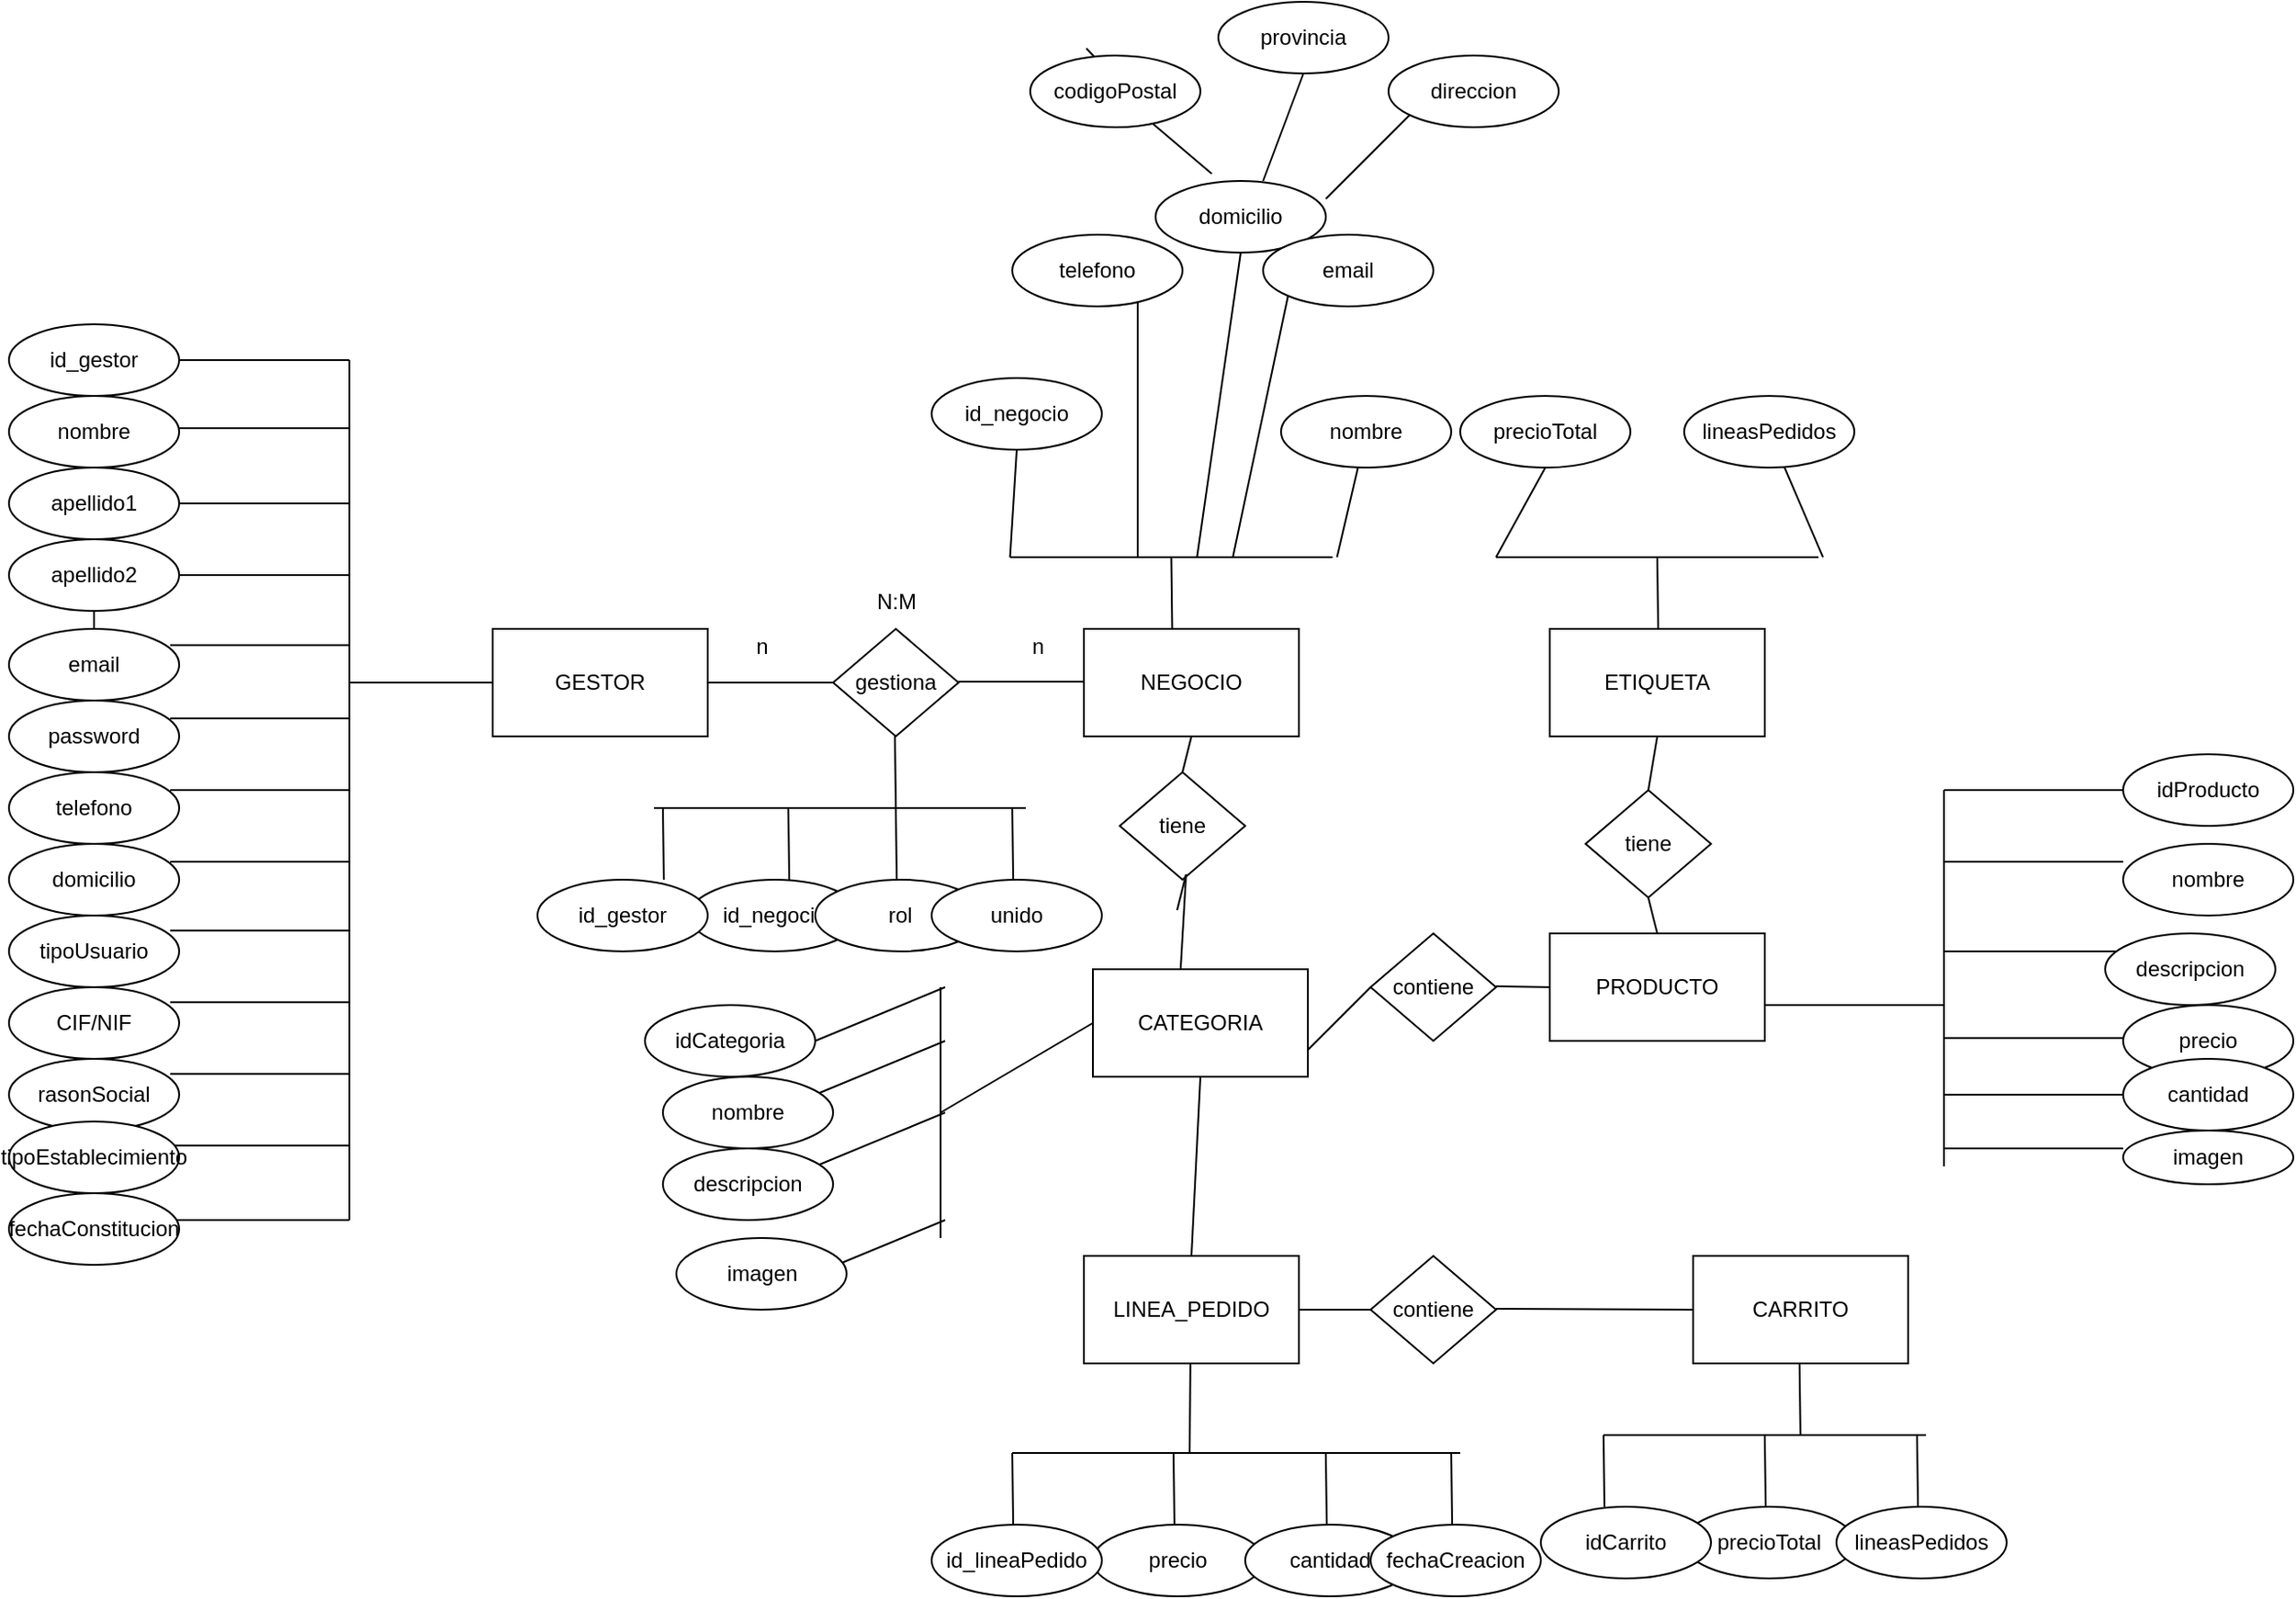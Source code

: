 <mxfile version="20.5.3" type="github">
  <diagram id="1prsifcHVefPnYjk88bt" name="Página-1">
    <mxGraphModel dx="2274" dy="1889" grid="1" gridSize="10" guides="1" tooltips="1" connect="1" arrows="1" fold="1" page="1" pageScale="1" pageWidth="827" pageHeight="1169" math="0" shadow="0">
      <root>
        <mxCell id="0" />
        <mxCell id="1" parent="0" />
        <mxCell id="F9in04evqtmdsmJfP44s-1" value="GESTOR" style="rounded=0;whiteSpace=wrap;html=1;" parent="1" vertex="1">
          <mxGeometry x="110" y="110" width="120" height="60" as="geometry" />
        </mxCell>
        <mxCell id="F9in04evqtmdsmJfP44s-2" value="NEGOCIO" style="rounded=0;whiteSpace=wrap;html=1;" parent="1" vertex="1">
          <mxGeometry x="440" y="110" width="120" height="60" as="geometry" />
        </mxCell>
        <mxCell id="F9in04evqtmdsmJfP44s-3" value="CATEGORIA" style="rounded=0;whiteSpace=wrap;html=1;" parent="1" vertex="1">
          <mxGeometry x="445" y="300" width="120" height="60" as="geometry" />
        </mxCell>
        <mxCell id="F9in04evqtmdsmJfP44s-4" value="tiene" style="rhombus;whiteSpace=wrap;html=1;" parent="1" vertex="1">
          <mxGeometry x="460" y="190" width="70" height="60" as="geometry" />
        </mxCell>
        <mxCell id="F9in04evqtmdsmJfP44s-5" value="gestiona" style="rhombus;whiteSpace=wrap;html=1;" parent="1" vertex="1">
          <mxGeometry x="300" y="110" width="70" height="60" as="geometry" />
        </mxCell>
        <mxCell id="F9in04evqtmdsmJfP44s-8" value="" style="endArrow=none;html=1;rounded=0;exitX=1;exitY=0.5;exitDx=0;exitDy=0;entryX=0;entryY=0.5;entryDx=0;entryDy=0;" parent="1" source="F9in04evqtmdsmJfP44s-1" target="F9in04evqtmdsmJfP44s-5" edge="1">
          <mxGeometry width="50" height="50" relative="1" as="geometry">
            <mxPoint x="250" y="180" as="sourcePoint" />
            <mxPoint x="300" y="130" as="targetPoint" />
          </mxGeometry>
        </mxCell>
        <mxCell id="F9in04evqtmdsmJfP44s-9" value="" style="endArrow=none;html=1;rounded=0;exitX=1;exitY=0.5;exitDx=0;exitDy=0;entryX=0;entryY=0.5;entryDx=0;entryDy=0;edgeStyle=orthogonalEdgeStyle;" parent="1" edge="1">
          <mxGeometry width="50" height="50" relative="1" as="geometry">
            <mxPoint x="370" y="139.5" as="sourcePoint" />
            <mxPoint x="440" y="139.5" as="targetPoint" />
          </mxGeometry>
        </mxCell>
        <mxCell id="F9in04evqtmdsmJfP44s-10" value="" style="endArrow=none;html=1;rounded=0;exitX=0.5;exitY=1;exitDx=0;exitDy=0;endSize=6;" parent="1" source="F9in04evqtmdsmJfP44s-2" edge="1">
          <mxGeometry width="50" height="50" relative="1" as="geometry">
            <mxPoint x="495" y="160" as="sourcePoint" />
            <mxPoint x="495" y="190" as="targetPoint" />
          </mxGeometry>
        </mxCell>
        <mxCell id="F9in04evqtmdsmJfP44s-14" value="" style="endArrow=none;html=1;rounded=0;exitX=0.5;exitY=1;exitDx=0;exitDy=0;endSize=6;" parent="1" edge="1">
          <mxGeometry width="50" height="50" relative="1" as="geometry">
            <mxPoint x="497" y="247" as="sourcePoint" />
            <mxPoint x="492" y="267" as="targetPoint" />
          </mxGeometry>
        </mxCell>
        <mxCell id="F9in04evqtmdsmJfP44s-15" value="" style="endArrow=none;html=1;rounded=0;exitX=0.5;exitY=1;exitDx=0;exitDy=0;endSize=6;entryX=0.408;entryY=0;entryDx=0;entryDy=0;entryPerimeter=0;" parent="1" target="F9in04evqtmdsmJfP44s-3" edge="1">
          <mxGeometry width="50" height="50" relative="1" as="geometry">
            <mxPoint x="497" y="247" as="sourcePoint" />
            <mxPoint x="492" y="267" as="targetPoint" />
          </mxGeometry>
        </mxCell>
        <mxCell id="F9in04evqtmdsmJfP44s-24" value="PRODUCTO" style="rounded=0;whiteSpace=wrap;html=1;" parent="1" vertex="1">
          <mxGeometry x="700" y="280" width="120" height="60" as="geometry" />
        </mxCell>
        <mxCell id="F9in04evqtmdsmJfP44s-25" value="contiene" style="rhombus;whiteSpace=wrap;html=1;" parent="1" vertex="1">
          <mxGeometry x="600" y="280" width="70" height="60" as="geometry" />
        </mxCell>
        <mxCell id="F9in04evqtmdsmJfP44s-26" value="" style="endArrow=none;html=1;rounded=0;entryX=0;entryY=0.5;entryDx=0;entryDy=0;exitX=1;exitY=0.75;exitDx=0;exitDy=0;" parent="1" target="F9in04evqtmdsmJfP44s-25" edge="1" source="F9in04evqtmdsmJfP44s-3">
          <mxGeometry width="50" height="50" relative="1" as="geometry">
            <mxPoint x="560" y="310" as="sourcePoint" />
            <mxPoint x="600" y="300" as="targetPoint" />
          </mxGeometry>
        </mxCell>
        <mxCell id="F9in04evqtmdsmJfP44s-28" value="" style="endArrow=none;html=1;rounded=0;" parent="1" edge="1">
          <mxGeometry width="50" height="50" relative="1" as="geometry">
            <mxPoint x="670" y="309.5" as="sourcePoint" />
            <mxPoint x="700" y="310" as="targetPoint" />
          </mxGeometry>
        </mxCell>
        <mxCell id="F9in04evqtmdsmJfP44s-34" value="LINEA_PEDIDO" style="rounded=0;whiteSpace=wrap;html=1;" parent="1" vertex="1">
          <mxGeometry x="440" y="460" width="120" height="60" as="geometry" />
        </mxCell>
        <mxCell id="F9in04evqtmdsmJfP44s-35" value="CARRITO" style="rounded=0;whiteSpace=wrap;html=1;" parent="1" vertex="1">
          <mxGeometry x="780" y="460" width="120" height="60" as="geometry" />
        </mxCell>
        <mxCell id="F9in04evqtmdsmJfP44s-36" value="contiene" style="rhombus;whiteSpace=wrap;html=1;" parent="1" vertex="1">
          <mxGeometry x="600" y="460" width="70" height="60" as="geometry" />
        </mxCell>
        <mxCell id="F9in04evqtmdsmJfP44s-37" value="" style="endArrow=none;html=1;rounded=0;entryX=0;entryY=0.5;entryDx=0;entryDy=0;" parent="1" target="F9in04evqtmdsmJfP44s-36" edge="1">
          <mxGeometry width="50" height="50" relative="1" as="geometry">
            <mxPoint x="560" y="490" as="sourcePoint" />
            <mxPoint x="600" y="480" as="targetPoint" />
          </mxGeometry>
        </mxCell>
        <mxCell id="F9in04evqtmdsmJfP44s-38" value="" style="endArrow=none;html=1;rounded=0;entryX=0;entryY=0.5;entryDx=0;entryDy=0;" parent="1" target="F9in04evqtmdsmJfP44s-35" edge="1">
          <mxGeometry width="50" height="50" relative="1" as="geometry">
            <mxPoint x="670" y="489.5" as="sourcePoint" />
            <mxPoint x="700" y="490" as="targetPoint" />
          </mxGeometry>
        </mxCell>
        <mxCell id="F9in04evqtmdsmJfP44s-39" value="" style="endArrow=none;html=1;rounded=0;endSize=6;entryX=0.5;entryY=1;entryDx=0;entryDy=0;exitX=0.5;exitY=0;exitDx=0;exitDy=0;" parent="1" source="F9in04evqtmdsmJfP44s-34" target="F9in04evqtmdsmJfP44s-3" edge="1">
          <mxGeometry width="50" height="50" relative="1" as="geometry">
            <mxPoint x="490" y="410" as="sourcePoint" />
            <mxPoint x="540" y="360" as="targetPoint" />
          </mxGeometry>
        </mxCell>
        <mxCell id="F9in04evqtmdsmJfP44s-40" value="ETIQUETA" style="rounded=0;whiteSpace=wrap;html=1;" parent="1" vertex="1">
          <mxGeometry x="700" y="110" width="120" height="60" as="geometry" />
        </mxCell>
        <mxCell id="F9in04evqtmdsmJfP44s-41" value="tiene" style="rhombus;whiteSpace=wrap;html=1;" parent="1" vertex="1">
          <mxGeometry x="720" y="200" width="70" height="60" as="geometry" />
        </mxCell>
        <mxCell id="F9in04evqtmdsmJfP44s-42" value="" style="endArrow=none;html=1;rounded=0;exitX=0.5;exitY=1;exitDx=0;exitDy=0;entryX=0.5;entryY=0;entryDx=0;entryDy=0;" parent="1" source="F9in04evqtmdsmJfP44s-40" target="F9in04evqtmdsmJfP44s-41" edge="1">
          <mxGeometry width="50" height="50" relative="1" as="geometry">
            <mxPoint x="840" y="180" as="sourcePoint" />
            <mxPoint x="890" y="130" as="targetPoint" />
          </mxGeometry>
        </mxCell>
        <mxCell id="F9in04evqtmdsmJfP44s-43" value="" style="endArrow=none;html=1;rounded=0;exitX=0.5;exitY=1;exitDx=0;exitDy=0;entryX=0.5;entryY=0;entryDx=0;entryDy=0;" parent="1" source="F9in04evqtmdsmJfP44s-41" target="F9in04evqtmdsmJfP44s-24" edge="1">
          <mxGeometry width="50" height="50" relative="1" as="geometry">
            <mxPoint x="700" y="260" as="sourcePoint" />
            <mxPoint x="770" y="260" as="targetPoint" />
          </mxGeometry>
        </mxCell>
        <mxCell id="F9in04evqtmdsmJfP44s-44" value="n" style="text;html=1;align=center;verticalAlign=middle;resizable=0;points=[];autosize=1;strokeColor=none;fillColor=none;" parent="1" vertex="1">
          <mxGeometry x="245" y="105" width="30" height="30" as="geometry" />
        </mxCell>
        <mxCell id="F9in04evqtmdsmJfP44s-45" value="n" style="text;html=1;align=center;verticalAlign=middle;resizable=0;points=[];autosize=1;strokeColor=none;fillColor=none;" parent="1" vertex="1">
          <mxGeometry x="399" y="105" width="30" height="30" as="geometry" />
        </mxCell>
        <mxCell id="F9in04evqtmdsmJfP44s-46" value="N:M" style="text;html=1;align=center;verticalAlign=middle;resizable=0;points=[];autosize=1;strokeColor=none;fillColor=none;" parent="1" vertex="1">
          <mxGeometry x="315" y="80" width="40" height="30" as="geometry" />
        </mxCell>
        <mxCell id="F9in04evqtmdsmJfP44s-47" value="id_negocio" style="ellipse;whiteSpace=wrap;html=1;" parent="1" vertex="1">
          <mxGeometry x="220" y="250" width="95" height="40" as="geometry" />
        </mxCell>
        <mxCell id="F9in04evqtmdsmJfP44s-48" value="" style="endArrow=none;html=1;rounded=0;endSize=6;" parent="1" edge="1">
          <mxGeometry width="50" height="50" relative="1" as="geometry">
            <mxPoint x="335" y="210" as="sourcePoint" />
            <mxPoint x="334.5" y="170" as="targetPoint" />
          </mxGeometry>
        </mxCell>
        <mxCell id="F9in04evqtmdsmJfP44s-50" value="" style="endArrow=none;html=1;rounded=0;endSize=6;" parent="1" edge="1">
          <mxGeometry width="50" height="50" relative="1" as="geometry">
            <mxPoint x="200" y="210" as="sourcePoint" />
            <mxPoint x="407.5" y="210" as="targetPoint" />
          </mxGeometry>
        </mxCell>
        <mxCell id="F9in04evqtmdsmJfP44s-51" value="" style="endArrow=none;html=1;rounded=0;endSize=6;" parent="1" edge="1">
          <mxGeometry width="50" height="50" relative="1" as="geometry">
            <mxPoint x="275.5" y="250" as="sourcePoint" />
            <mxPoint x="275" y="210" as="targetPoint" />
          </mxGeometry>
        </mxCell>
        <mxCell id="F9in04evqtmdsmJfP44s-54" value="rol" style="ellipse;whiteSpace=wrap;html=1;" parent="1" vertex="1">
          <mxGeometry x="290" y="250" width="95" height="40" as="geometry" />
        </mxCell>
        <mxCell id="F9in04evqtmdsmJfP44s-55" value="" style="endArrow=none;html=1;rounded=0;endSize=6;" parent="1" edge="1">
          <mxGeometry width="50" height="50" relative="1" as="geometry">
            <mxPoint x="335.5" y="250" as="sourcePoint" />
            <mxPoint x="335" y="210" as="targetPoint" />
          </mxGeometry>
        </mxCell>
        <mxCell id="F9in04evqtmdsmJfP44s-56" value="unido" style="ellipse;whiteSpace=wrap;html=1;" parent="1" vertex="1">
          <mxGeometry x="355" y="250" width="95" height="40" as="geometry" />
        </mxCell>
        <mxCell id="F9in04evqtmdsmJfP44s-57" value="" style="endArrow=none;html=1;rounded=0;endSize=6;" parent="1" edge="1">
          <mxGeometry width="50" height="50" relative="1" as="geometry">
            <mxPoint x="400.5" y="250" as="sourcePoint" />
            <mxPoint x="400" y="210" as="targetPoint" />
          </mxGeometry>
        </mxCell>
        <mxCell id="F9in04evqtmdsmJfP44s-58" value="id_gestor" style="ellipse;whiteSpace=wrap;html=1;" parent="1" vertex="1">
          <mxGeometry x="135" y="250" width="95" height="40" as="geometry" />
        </mxCell>
        <mxCell id="F9in04evqtmdsmJfP44s-59" value="" style="endArrow=none;html=1;rounded=0;endSize=6;" parent="1" edge="1">
          <mxGeometry width="50" height="50" relative="1" as="geometry">
            <mxPoint x="205.5" y="250" as="sourcePoint" />
            <mxPoint x="205" y="210" as="targetPoint" />
          </mxGeometry>
        </mxCell>
        <mxCell id="F9in04evqtmdsmJfP44s-60" value="" style="endArrow=none;html=1;rounded=0;endSize=6;" parent="1" edge="1">
          <mxGeometry width="50" height="50" relative="1" as="geometry">
            <mxPoint x="400" y="570" as="sourcePoint" />
            <mxPoint x="650" y="570" as="targetPoint" />
          </mxGeometry>
        </mxCell>
        <mxCell id="F9in04evqtmdsmJfP44s-61" value="precio" style="ellipse;whiteSpace=wrap;html=1;" parent="1" vertex="1">
          <mxGeometry x="445" y="610" width="95" height="40" as="geometry" />
        </mxCell>
        <mxCell id="F9in04evqtmdsmJfP44s-62" value="" style="endArrow=none;html=1;rounded=0;endSize=6;" parent="1" edge="1">
          <mxGeometry width="50" height="50" relative="1" as="geometry">
            <mxPoint x="490.5" y="610" as="sourcePoint" />
            <mxPoint x="490" y="570" as="targetPoint" />
          </mxGeometry>
        </mxCell>
        <mxCell id="F9in04evqtmdsmJfP44s-63" value="cantidad" style="ellipse;whiteSpace=wrap;html=1;" parent="1" vertex="1">
          <mxGeometry x="530" y="610" width="95" height="40" as="geometry" />
        </mxCell>
        <mxCell id="F9in04evqtmdsmJfP44s-64" value="" style="endArrow=none;html=1;rounded=0;endSize=6;" parent="1" edge="1">
          <mxGeometry width="50" height="50" relative="1" as="geometry">
            <mxPoint x="575.5" y="610" as="sourcePoint" />
            <mxPoint x="575" y="570" as="targetPoint" />
          </mxGeometry>
        </mxCell>
        <mxCell id="F9in04evqtmdsmJfP44s-65" value="" style="endArrow=none;html=1;rounded=0;endSize=6;" parent="1" edge="1">
          <mxGeometry width="50" height="50" relative="1" as="geometry">
            <mxPoint x="499" y="570" as="sourcePoint" />
            <mxPoint x="499.41" y="520" as="targetPoint" />
          </mxGeometry>
        </mxCell>
        <mxCell id="F9in04evqtmdsmJfP44s-66" value="id_lineaPedido" style="ellipse;whiteSpace=wrap;html=1;" parent="1" vertex="1">
          <mxGeometry x="355" y="610" width="95" height="40" as="geometry" />
        </mxCell>
        <mxCell id="F9in04evqtmdsmJfP44s-67" value="" style="endArrow=none;html=1;rounded=0;endSize=6;" parent="1" edge="1">
          <mxGeometry width="50" height="50" relative="1" as="geometry">
            <mxPoint x="400.5" y="610" as="sourcePoint" />
            <mxPoint x="400" y="570" as="targetPoint" />
          </mxGeometry>
        </mxCell>
        <mxCell id="F9in04evqtmdsmJfP44s-71" value="fechaCreacion" style="ellipse;whiteSpace=wrap;html=1;" parent="1" vertex="1">
          <mxGeometry x="600" y="610" width="95" height="40" as="geometry" />
        </mxCell>
        <mxCell id="F9in04evqtmdsmJfP44s-72" value="" style="endArrow=none;html=1;rounded=0;endSize=6;" parent="1" edge="1">
          <mxGeometry width="50" height="50" relative="1" as="geometry">
            <mxPoint x="645.5" y="610" as="sourcePoint" />
            <mxPoint x="645" y="570" as="targetPoint" />
          </mxGeometry>
        </mxCell>
        <mxCell id="F9in04evqtmdsmJfP44s-74" value="" style="endArrow=none;html=1;rounded=0;endSize=6;" parent="1" edge="1">
          <mxGeometry width="50" height="50" relative="1" as="geometry">
            <mxPoint x="730" y="560" as="sourcePoint" />
            <mxPoint x="910" y="560" as="targetPoint" />
          </mxGeometry>
        </mxCell>
        <mxCell id="F9in04evqtmdsmJfP44s-75" value="precioTotal" style="ellipse;whiteSpace=wrap;html=1;" parent="1" vertex="1">
          <mxGeometry x="775" y="600" width="95" height="40" as="geometry" />
        </mxCell>
        <mxCell id="F9in04evqtmdsmJfP44s-76" value="" style="endArrow=none;html=1;rounded=0;endSize=6;" parent="1" edge="1">
          <mxGeometry width="50" height="50" relative="1" as="geometry">
            <mxPoint x="820.5" y="600" as="sourcePoint" />
            <mxPoint x="820" y="560" as="targetPoint" />
          </mxGeometry>
        </mxCell>
        <mxCell id="F9in04evqtmdsmJfP44s-77" value="lineasPedidos" style="ellipse;whiteSpace=wrap;html=1;" parent="1" vertex="1">
          <mxGeometry x="860" y="600" width="95" height="40" as="geometry" />
        </mxCell>
        <mxCell id="F9in04evqtmdsmJfP44s-78" value="" style="endArrow=none;html=1;rounded=0;endSize=6;" parent="1" edge="1">
          <mxGeometry width="50" height="50" relative="1" as="geometry">
            <mxPoint x="905.5" y="600" as="sourcePoint" />
            <mxPoint x="905" y="560" as="targetPoint" />
          </mxGeometry>
        </mxCell>
        <mxCell id="F9in04evqtmdsmJfP44s-79" value="" style="endArrow=none;html=1;rounded=0;endSize=6;" parent="1" edge="1">
          <mxGeometry width="50" height="50" relative="1" as="geometry">
            <mxPoint x="730.5" y="600" as="sourcePoint" />
            <mxPoint x="730" y="560" as="targetPoint" />
          </mxGeometry>
        </mxCell>
        <mxCell id="F9in04evqtmdsmJfP44s-81" value="idCarrito" style="ellipse;whiteSpace=wrap;html=1;" parent="1" vertex="1">
          <mxGeometry x="695" y="600" width="95" height="40" as="geometry" />
        </mxCell>
        <mxCell id="F9in04evqtmdsmJfP44s-82" value="" style="endArrow=none;html=1;rounded=0;endSize=6;" parent="1" edge="1">
          <mxGeometry width="50" height="50" relative="1" as="geometry">
            <mxPoint x="839.91" y="560" as="sourcePoint" />
            <mxPoint x="839.41" y="520" as="targetPoint" />
          </mxGeometry>
        </mxCell>
        <mxCell id="F9in04evqtmdsmJfP44s-83" value="" style="endArrow=none;html=1;rounded=0;endSize=6;" parent="1" edge="1">
          <mxGeometry width="50" height="50" relative="1" as="geometry">
            <mxPoint x="670" y="70" as="sourcePoint" />
            <mxPoint x="850" y="70" as="targetPoint" />
          </mxGeometry>
        </mxCell>
        <mxCell id="F9in04evqtmdsmJfP44s-84" value="precioTotal" style="ellipse;whiteSpace=wrap;html=1;" parent="1" vertex="1">
          <mxGeometry x="650" y="-20" width="95" height="40" as="geometry" />
        </mxCell>
        <mxCell id="F9in04evqtmdsmJfP44s-85" value="" style="endArrow=none;html=1;rounded=0;endSize=6;" parent="1" edge="1">
          <mxGeometry width="50" height="50" relative="1" as="geometry">
            <mxPoint x="760.5" y="110" as="sourcePoint" />
            <mxPoint x="760" y="70" as="targetPoint" />
          </mxGeometry>
        </mxCell>
        <mxCell id="F9in04evqtmdsmJfP44s-86" value="lineasPedidos" style="ellipse;whiteSpace=wrap;html=1;" parent="1" vertex="1">
          <mxGeometry x="775" y="-20" width="95" height="40" as="geometry" />
        </mxCell>
        <mxCell id="F9in04evqtmdsmJfP44s-89" value="" style="endArrow=none;html=1;rounded=0;endSize=6;entryX=0.5;entryY=1;entryDx=0;entryDy=0;" parent="1" target="F9in04evqtmdsmJfP44s-84" edge="1">
          <mxGeometry width="50" height="50" relative="1" as="geometry">
            <mxPoint x="670" y="70" as="sourcePoint" />
            <mxPoint x="720" y="20" as="targetPoint" />
          </mxGeometry>
        </mxCell>
        <mxCell id="F9in04evqtmdsmJfP44s-91" value="" style="endArrow=none;html=1;rounded=0;endSize=6;" parent="1" target="F9in04evqtmdsmJfP44s-86" edge="1">
          <mxGeometry width="50" height="50" relative="1" as="geometry">
            <mxPoint x="852.5" y="70" as="sourcePoint" />
            <mxPoint x="870" y="20" as="targetPoint" />
          </mxGeometry>
        </mxCell>
        <mxCell id="Bv2EEvw_s4JJtscVsMDb-62" value="" style="endArrow=none;html=1;rounded=0;endSize=6;" edge="1" parent="1">
          <mxGeometry width="50" height="50" relative="1" as="geometry">
            <mxPoint x="360" y="380" as="sourcePoint" />
            <mxPoint x="445" y="330" as="targetPoint" />
          </mxGeometry>
        </mxCell>
        <mxCell id="Bv2EEvw_s4JJtscVsMDb-63" value="" style="endArrow=none;html=1;rounded=0;endSize=6;" edge="1" parent="1">
          <mxGeometry width="50" height="50" relative="1" as="geometry">
            <mxPoint x="360" y="450" as="sourcePoint" />
            <mxPoint x="360" y="310" as="targetPoint" />
          </mxGeometry>
        </mxCell>
        <mxCell id="Bv2EEvw_s4JJtscVsMDb-65" value="" style="endArrow=none;html=1;rounded=0;endSize=6;" edge="1" parent="1">
          <mxGeometry width="50" height="50" relative="1" as="geometry">
            <mxPoint x="290" y="340" as="sourcePoint" />
            <mxPoint x="362.5" y="310" as="targetPoint" />
          </mxGeometry>
        </mxCell>
        <mxCell id="Bv2EEvw_s4JJtscVsMDb-66" value="" style="endArrow=none;html=1;rounded=0;endSize=6;" edge="1" parent="1">
          <mxGeometry width="50" height="50" relative="1" as="geometry">
            <mxPoint x="290.0" y="370" as="sourcePoint" />
            <mxPoint x="362.5" y="340" as="targetPoint" />
          </mxGeometry>
        </mxCell>
        <mxCell id="Bv2EEvw_s4JJtscVsMDb-67" value="" style="endArrow=none;html=1;rounded=0;endSize=6;" edge="1" parent="1">
          <mxGeometry width="50" height="50" relative="1" as="geometry">
            <mxPoint x="290.0" y="410" as="sourcePoint" />
            <mxPoint x="362.5" y="380" as="targetPoint" />
          </mxGeometry>
        </mxCell>
        <mxCell id="Bv2EEvw_s4JJtscVsMDb-68" value="" style="endArrow=none;html=1;rounded=0;endSize=6;" edge="1" parent="1">
          <mxGeometry width="50" height="50" relative="1" as="geometry">
            <mxPoint x="290.0" y="470" as="sourcePoint" />
            <mxPoint x="362.5" y="440" as="targetPoint" />
          </mxGeometry>
        </mxCell>
        <mxCell id="Bv2EEvw_s4JJtscVsMDb-70" value="idCategoria" style="ellipse;whiteSpace=wrap;html=1;" vertex="1" parent="1">
          <mxGeometry x="195" y="320" width="95" height="40" as="geometry" />
        </mxCell>
        <mxCell id="Bv2EEvw_s4JJtscVsMDb-71" value="nombre" style="ellipse;whiteSpace=wrap;html=1;" vertex="1" parent="1">
          <mxGeometry x="205" y="360" width="95" height="40" as="geometry" />
        </mxCell>
        <mxCell id="Bv2EEvw_s4JJtscVsMDb-73" value="descripcion" style="ellipse;whiteSpace=wrap;html=1;" vertex="1" parent="1">
          <mxGeometry x="205" y="400" width="95" height="40" as="geometry" />
        </mxCell>
        <mxCell id="Bv2EEvw_s4JJtscVsMDb-74" value="imagen" style="ellipse;whiteSpace=wrap;html=1;" vertex="1" parent="1">
          <mxGeometry x="212.5" y="450" width="95" height="40" as="geometry" />
        </mxCell>
        <mxCell id="Bv2EEvw_s4JJtscVsMDb-75" value="" style="endArrow=none;html=1;rounded=0;endSize=6;" edge="1" parent="1">
          <mxGeometry width="50" height="50" relative="1" as="geometry">
            <mxPoint x="820" y="320" as="sourcePoint" />
            <mxPoint x="920" y="320" as="targetPoint" />
          </mxGeometry>
        </mxCell>
        <mxCell id="Bv2EEvw_s4JJtscVsMDb-76" value="" style="endArrow=none;html=1;rounded=0;endSize=6;" edge="1" parent="1">
          <mxGeometry width="50" height="50" relative="1" as="geometry">
            <mxPoint x="920" y="410" as="sourcePoint" />
            <mxPoint x="920" y="200" as="targetPoint" />
          </mxGeometry>
        </mxCell>
        <mxCell id="Bv2EEvw_s4JJtscVsMDb-77" value="" style="endArrow=none;html=1;rounded=0;endSize=6;" edge="1" parent="1">
          <mxGeometry width="50" height="50" relative="1" as="geometry">
            <mxPoint x="920" y="200" as="sourcePoint" />
            <mxPoint x="1020" y="200" as="targetPoint" />
          </mxGeometry>
        </mxCell>
        <mxCell id="Bv2EEvw_s4JJtscVsMDb-78" value="" style="endArrow=none;html=1;rounded=0;endSize=6;" edge="1" parent="1">
          <mxGeometry width="50" height="50" relative="1" as="geometry">
            <mxPoint x="920" y="240" as="sourcePoint" />
            <mxPoint x="1020" y="240" as="targetPoint" />
          </mxGeometry>
        </mxCell>
        <mxCell id="Bv2EEvw_s4JJtscVsMDb-79" value="" style="endArrow=none;html=1;rounded=0;endSize=6;" edge="1" parent="1">
          <mxGeometry width="50" height="50" relative="1" as="geometry">
            <mxPoint x="920" y="290" as="sourcePoint" />
            <mxPoint x="1020" y="290" as="targetPoint" />
          </mxGeometry>
        </mxCell>
        <mxCell id="Bv2EEvw_s4JJtscVsMDb-80" value="" style="endArrow=none;html=1;rounded=0;endSize=6;" edge="1" parent="1">
          <mxGeometry width="50" height="50" relative="1" as="geometry">
            <mxPoint x="920" y="338.33" as="sourcePoint" />
            <mxPoint x="1020" y="338.33" as="targetPoint" />
          </mxGeometry>
        </mxCell>
        <mxCell id="Bv2EEvw_s4JJtscVsMDb-81" value="" style="endArrow=none;html=1;rounded=0;endSize=6;" edge="1" parent="1">
          <mxGeometry width="50" height="50" relative="1" as="geometry">
            <mxPoint x="920" y="400.0" as="sourcePoint" />
            <mxPoint x="1020" y="400.0" as="targetPoint" />
          </mxGeometry>
        </mxCell>
        <mxCell id="Bv2EEvw_s4JJtscVsMDb-82" value="" style="endArrow=none;html=1;rounded=0;endSize=6;" edge="1" parent="1">
          <mxGeometry width="50" height="50" relative="1" as="geometry">
            <mxPoint x="920" y="370.0" as="sourcePoint" />
            <mxPoint x="1020" y="370.0" as="targetPoint" />
          </mxGeometry>
        </mxCell>
        <mxCell id="Bv2EEvw_s4JJtscVsMDb-86" value="idProducto" style="ellipse;whiteSpace=wrap;html=1;" vertex="1" parent="1">
          <mxGeometry x="1020" y="180" width="95" height="40" as="geometry" />
        </mxCell>
        <mxCell id="Bv2EEvw_s4JJtscVsMDb-87" value="nombre" style="ellipse;whiteSpace=wrap;html=1;" vertex="1" parent="1">
          <mxGeometry x="1020" y="230" width="95" height="40" as="geometry" />
        </mxCell>
        <mxCell id="Bv2EEvw_s4JJtscVsMDb-88" value="descripcion" style="ellipse;whiteSpace=wrap;html=1;" vertex="1" parent="1">
          <mxGeometry x="1010" y="280" width="95" height="40" as="geometry" />
        </mxCell>
        <mxCell id="Bv2EEvw_s4JJtscVsMDb-89" value="precio" style="ellipse;whiteSpace=wrap;html=1;" vertex="1" parent="1">
          <mxGeometry x="1020" y="320" width="95" height="40" as="geometry" />
        </mxCell>
        <mxCell id="Bv2EEvw_s4JJtscVsMDb-90" value="cantidad" style="ellipse;whiteSpace=wrap;html=1;" vertex="1" parent="1">
          <mxGeometry x="1020" y="350" width="95" height="40" as="geometry" />
        </mxCell>
        <mxCell id="Bv2EEvw_s4JJtscVsMDb-91" value="imagen" style="ellipse;whiteSpace=wrap;html=1;" vertex="1" parent="1">
          <mxGeometry x="1020" y="390" width="95" height="30" as="geometry" />
        </mxCell>
        <mxCell id="Bv2EEvw_s4JJtscVsMDb-92" value="" style="endArrow=none;html=1;rounded=0;endSize=6;" edge="1" parent="1">
          <mxGeometry width="50" height="50" relative="1" as="geometry">
            <mxPoint x="398.75" y="70.0" as="sourcePoint" />
            <mxPoint x="578.75" y="70.0" as="targetPoint" />
          </mxGeometry>
        </mxCell>
        <mxCell id="Bv2EEvw_s4JJtscVsMDb-93" value="id_negocio" style="ellipse;whiteSpace=wrap;html=1;" vertex="1" parent="1">
          <mxGeometry x="355" y="-30" width="95" height="40" as="geometry" />
        </mxCell>
        <mxCell id="Bv2EEvw_s4JJtscVsMDb-94" value="" style="endArrow=none;html=1;rounded=0;endSize=6;" edge="1" parent="1">
          <mxGeometry width="50" height="50" relative="1" as="geometry">
            <mxPoint x="489.25" y="110.0" as="sourcePoint" />
            <mxPoint x="488.75" y="70.0" as="targetPoint" />
          </mxGeometry>
        </mxCell>
        <mxCell id="Bv2EEvw_s4JJtscVsMDb-95" value="nombre" style="ellipse;whiteSpace=wrap;html=1;" vertex="1" parent="1">
          <mxGeometry x="550" y="-20" width="95" height="40" as="geometry" />
        </mxCell>
        <mxCell id="Bv2EEvw_s4JJtscVsMDb-96" value="" style="endArrow=none;html=1;rounded=0;endSize=6;entryX=0.5;entryY=1;entryDx=0;entryDy=0;" edge="1" parent="1" target="Bv2EEvw_s4JJtscVsMDb-93">
          <mxGeometry width="50" height="50" relative="1" as="geometry">
            <mxPoint x="398.75" y="70.0" as="sourcePoint" />
            <mxPoint x="448.75" y="20" as="targetPoint" />
          </mxGeometry>
        </mxCell>
        <mxCell id="Bv2EEvw_s4JJtscVsMDb-97" value="" style="endArrow=none;html=1;rounded=0;endSize=6;" edge="1" parent="1" target="Bv2EEvw_s4JJtscVsMDb-95">
          <mxGeometry width="50" height="50" relative="1" as="geometry">
            <mxPoint x="581.25" y="70.0" as="sourcePoint" />
            <mxPoint x="598.75" y="20" as="targetPoint" />
          </mxGeometry>
        </mxCell>
        <mxCell id="Bv2EEvw_s4JJtscVsMDb-98" value="" style="endArrow=none;html=1;rounded=0;endSize=6;" edge="1" parent="1">
          <mxGeometry width="50" height="50" relative="1" as="geometry">
            <mxPoint x="470.0" y="70.0" as="sourcePoint" />
            <mxPoint x="470" y="-80" as="targetPoint" />
          </mxGeometry>
        </mxCell>
        <mxCell id="Bv2EEvw_s4JJtscVsMDb-99" value="" style="endArrow=none;html=1;rounded=0;endSize=6;entryX=0.5;entryY=1;entryDx=0;entryDy=0;" edge="1" parent="1" target="Bv2EEvw_s4JJtscVsMDb-103">
          <mxGeometry width="50" height="50" relative="1" as="geometry">
            <mxPoint x="503.13" y="70.0" as="sourcePoint" />
            <mxPoint x="510" y="-70" as="targetPoint" />
          </mxGeometry>
        </mxCell>
        <mxCell id="Bv2EEvw_s4JJtscVsMDb-100" value="" style="endArrow=none;html=1;rounded=0;endSize=6;entryX=0;entryY=1;entryDx=0;entryDy=0;" edge="1" parent="1" target="Bv2EEvw_s4JJtscVsMDb-104">
          <mxGeometry width="50" height="50" relative="1" as="geometry">
            <mxPoint x="523.13" y="70.0" as="sourcePoint" />
            <mxPoint x="530.0" y="-70.0" as="targetPoint" />
          </mxGeometry>
        </mxCell>
        <mxCell id="Bv2EEvw_s4JJtscVsMDb-102" value="telefono" style="ellipse;whiteSpace=wrap;html=1;" vertex="1" parent="1">
          <mxGeometry x="400" y="-110" width="95" height="40" as="geometry" />
        </mxCell>
        <mxCell id="Bv2EEvw_s4JJtscVsMDb-103" value="domicilio" style="ellipse;whiteSpace=wrap;html=1;" vertex="1" parent="1">
          <mxGeometry x="480" y="-140" width="95" height="40" as="geometry" />
        </mxCell>
        <mxCell id="Bv2EEvw_s4JJtscVsMDb-104" value="email" style="ellipse;whiteSpace=wrap;html=1;" vertex="1" parent="1">
          <mxGeometry x="540" y="-110" width="95" height="40" as="geometry" />
        </mxCell>
        <mxCell id="Bv2EEvw_s4JJtscVsMDb-105" value="" style="endArrow=none;html=1;rounded=0;endSize=6;entryX=0.5;entryY=1;entryDx=0;entryDy=0;" edge="1" parent="1" target="Bv2EEvw_s4JJtscVsMDb-106">
          <mxGeometry width="50" height="50" relative="1" as="geometry">
            <mxPoint x="540" y="-140" as="sourcePoint" />
            <mxPoint x="590" y="-190" as="targetPoint" />
          </mxGeometry>
        </mxCell>
        <mxCell id="Bv2EEvw_s4JJtscVsMDb-106" value="provincia" style="ellipse;whiteSpace=wrap;html=1;" vertex="1" parent="1">
          <mxGeometry x="515" y="-240" width="95" height="40" as="geometry" />
        </mxCell>
        <mxCell id="Bv2EEvw_s4JJtscVsMDb-107" value="" style="endArrow=none;html=1;rounded=0;endSize=6;" edge="1" parent="1">
          <mxGeometry width="50" height="50" relative="1" as="geometry">
            <mxPoint x="575.0" y="-130.0" as="sourcePoint" />
            <mxPoint x="625.0" y="-180" as="targetPoint" />
          </mxGeometry>
        </mxCell>
        <mxCell id="Bv2EEvw_s4JJtscVsMDb-108" value="direccion" style="ellipse;whiteSpace=wrap;html=1;" vertex="1" parent="1">
          <mxGeometry x="610" y="-210" width="95" height="40" as="geometry" />
        </mxCell>
        <mxCell id="Bv2EEvw_s4JJtscVsMDb-109" value="" style="endArrow=none;html=1;rounded=0;endSize=6;exitX=0.33;exitY=-0.1;exitDx=0;exitDy=0;exitPerimeter=0;startArrow=none;" edge="1" parent="1" source="Bv2EEvw_s4JJtscVsMDb-110">
          <mxGeometry width="50" height="50" relative="1" as="geometry">
            <mxPoint x="414.0" y="-140.0" as="sourcePoint" />
            <mxPoint x="464.0" y="-190" as="targetPoint" />
          </mxGeometry>
        </mxCell>
        <mxCell id="Bv2EEvw_s4JJtscVsMDb-110" value="codigoPostal" style="ellipse;whiteSpace=wrap;html=1;" vertex="1" parent="1">
          <mxGeometry x="410" y="-210" width="95" height="40" as="geometry" />
        </mxCell>
        <mxCell id="Bv2EEvw_s4JJtscVsMDb-111" value="" style="endArrow=none;html=1;rounded=0;endSize=6;exitX=0.33;exitY=-0.1;exitDx=0;exitDy=0;exitPerimeter=0;" edge="1" parent="1" source="Bv2EEvw_s4JJtscVsMDb-103" target="Bv2EEvw_s4JJtscVsMDb-110">
          <mxGeometry width="50" height="50" relative="1" as="geometry">
            <mxPoint x="511.35" y="-144.0" as="sourcePoint" />
            <mxPoint x="464.0" y="-190" as="targetPoint" />
          </mxGeometry>
        </mxCell>
        <mxCell id="Bv2EEvw_s4JJtscVsMDb-113" value="" style="endArrow=none;html=1;rounded=0;endSize=6;entryX=0;entryY=0.5;entryDx=0;entryDy=0;" edge="1" parent="1" target="F9in04evqtmdsmJfP44s-1">
          <mxGeometry width="50" height="50" relative="1" as="geometry">
            <mxPoint x="30" y="140" as="sourcePoint" />
            <mxPoint x="110" y="120" as="targetPoint" />
          </mxGeometry>
        </mxCell>
        <mxCell id="Bv2EEvw_s4JJtscVsMDb-114" value="" style="endArrow=none;html=1;rounded=0;endSize=6;" edge="1" parent="1">
          <mxGeometry width="50" height="50" relative="1" as="geometry">
            <mxPoint x="30" y="440" as="sourcePoint" />
            <mxPoint x="30" y="-40" as="targetPoint" />
          </mxGeometry>
        </mxCell>
        <mxCell id="Bv2EEvw_s4JJtscVsMDb-115" value="" style="endArrow=none;html=1;rounded=0;endSize=6;" edge="1" parent="1">
          <mxGeometry width="50" height="50" relative="1" as="geometry">
            <mxPoint x="-70" y="-40" as="sourcePoint" />
            <mxPoint x="30" y="-40" as="targetPoint" />
          </mxGeometry>
        </mxCell>
        <mxCell id="Bv2EEvw_s4JJtscVsMDb-116" value="" style="endArrow=none;html=1;rounded=0;endSize=6;" edge="1" parent="1">
          <mxGeometry width="50" height="50" relative="1" as="geometry">
            <mxPoint x="-70" y="-2.0" as="sourcePoint" />
            <mxPoint x="30" y="-2.0" as="targetPoint" />
          </mxGeometry>
        </mxCell>
        <mxCell id="Bv2EEvw_s4JJtscVsMDb-117" value="" style="endArrow=none;html=1;rounded=0;endSize=6;" edge="1" parent="1">
          <mxGeometry width="50" height="50" relative="1" as="geometry">
            <mxPoint x="-70" y="40.0" as="sourcePoint" />
            <mxPoint x="30" y="40.0" as="targetPoint" />
          </mxGeometry>
        </mxCell>
        <mxCell id="Bv2EEvw_s4JJtscVsMDb-118" value="" style="endArrow=none;html=1;rounded=0;endSize=6;" edge="1" parent="1">
          <mxGeometry width="50" height="50" relative="1" as="geometry">
            <mxPoint x="-70" y="80.0" as="sourcePoint" />
            <mxPoint x="30" y="80.0" as="targetPoint" />
          </mxGeometry>
        </mxCell>
        <mxCell id="Bv2EEvw_s4JJtscVsMDb-119" value="" style="endArrow=none;html=1;rounded=0;endSize=6;" edge="1" parent="1">
          <mxGeometry width="50" height="50" relative="1" as="geometry">
            <mxPoint x="-70" y="119.17" as="sourcePoint" />
            <mxPoint x="30" y="119.17" as="targetPoint" />
          </mxGeometry>
        </mxCell>
        <mxCell id="Bv2EEvw_s4JJtscVsMDb-120" value="" style="endArrow=none;html=1;rounded=0;endSize=6;" edge="1" parent="1">
          <mxGeometry width="50" height="50" relative="1" as="geometry">
            <mxPoint x="-70" y="160.0" as="sourcePoint" />
            <mxPoint x="30" y="160.0" as="targetPoint" />
          </mxGeometry>
        </mxCell>
        <mxCell id="Bv2EEvw_s4JJtscVsMDb-123" value="" style="endArrow=none;html=1;rounded=0;endSize=6;" edge="1" parent="1">
          <mxGeometry width="50" height="50" relative="1" as="geometry">
            <mxPoint x="-70" y="200.0" as="sourcePoint" />
            <mxPoint x="30" y="200.0" as="targetPoint" />
          </mxGeometry>
        </mxCell>
        <mxCell id="Bv2EEvw_s4JJtscVsMDb-124" value="" style="endArrow=none;html=1;rounded=0;endSize=6;" edge="1" parent="1">
          <mxGeometry width="50" height="50" relative="1" as="geometry">
            <mxPoint x="-70" y="240" as="sourcePoint" />
            <mxPoint x="30" y="240" as="targetPoint" />
          </mxGeometry>
        </mxCell>
        <mxCell id="Bv2EEvw_s4JJtscVsMDb-125" value="" style="endArrow=none;html=1;rounded=0;endSize=6;" edge="1" parent="1">
          <mxGeometry width="50" height="50" relative="1" as="geometry">
            <mxPoint x="-70" y="278.33" as="sourcePoint" />
            <mxPoint x="30" y="278.33" as="targetPoint" />
          </mxGeometry>
        </mxCell>
        <mxCell id="Bv2EEvw_s4JJtscVsMDb-126" value="" style="endArrow=none;html=1;rounded=0;endSize=6;" edge="1" parent="1">
          <mxGeometry width="50" height="50" relative="1" as="geometry">
            <mxPoint x="-70" y="318.33" as="sourcePoint" />
            <mxPoint x="30" y="318.33" as="targetPoint" />
          </mxGeometry>
        </mxCell>
        <mxCell id="Bv2EEvw_s4JJtscVsMDb-127" value="" style="endArrow=none;html=1;rounded=0;endSize=6;" edge="1" parent="1">
          <mxGeometry width="50" height="50" relative="1" as="geometry">
            <mxPoint x="-70" y="358.33" as="sourcePoint" />
            <mxPoint x="30" y="358.33" as="targetPoint" />
          </mxGeometry>
        </mxCell>
        <mxCell id="Bv2EEvw_s4JJtscVsMDb-128" value="" style="endArrow=none;html=1;rounded=0;endSize=6;" edge="1" parent="1">
          <mxGeometry width="50" height="50" relative="1" as="geometry">
            <mxPoint x="-70" y="398.33" as="sourcePoint" />
            <mxPoint x="30" y="398.33" as="targetPoint" />
          </mxGeometry>
        </mxCell>
        <mxCell id="Bv2EEvw_s4JJtscVsMDb-129" value="" style="endArrow=none;html=1;rounded=0;endSize=6;" edge="1" parent="1">
          <mxGeometry width="50" height="50" relative="1" as="geometry">
            <mxPoint x="-70" y="440.0" as="sourcePoint" />
            <mxPoint x="30" y="440.0" as="targetPoint" />
          </mxGeometry>
        </mxCell>
        <mxCell id="Bv2EEvw_s4JJtscVsMDb-130" value="id_gestor" style="ellipse;whiteSpace=wrap;html=1;" vertex="1" parent="1">
          <mxGeometry x="-160" y="-60" width="95" height="40" as="geometry" />
        </mxCell>
        <mxCell id="Bv2EEvw_s4JJtscVsMDb-131" value="nombre" style="ellipse;whiteSpace=wrap;html=1;" vertex="1" parent="1">
          <mxGeometry x="-160" y="-20" width="95" height="40" as="geometry" />
        </mxCell>
        <mxCell id="Bv2EEvw_s4JJtscVsMDb-144" value="" style="edgeStyle=orthogonalEdgeStyle;rounded=0;orthogonalLoop=1;jettySize=auto;html=1;endSize=6;" edge="1" parent="1" source="Bv2EEvw_s4JJtscVsMDb-132" target="Bv2EEvw_s4JJtscVsMDb-135">
          <mxGeometry relative="1" as="geometry" />
        </mxCell>
        <mxCell id="Bv2EEvw_s4JJtscVsMDb-132" value="apellido1" style="ellipse;whiteSpace=wrap;html=1;" vertex="1" parent="1">
          <mxGeometry x="-160" y="20" width="95" height="40" as="geometry" />
        </mxCell>
        <mxCell id="Bv2EEvw_s4JJtscVsMDb-133" value="apellido2" style="ellipse;whiteSpace=wrap;html=1;" vertex="1" parent="1">
          <mxGeometry x="-160" y="60" width="95" height="40" as="geometry" />
        </mxCell>
        <mxCell id="Bv2EEvw_s4JJtscVsMDb-134" value="email" style="ellipse;whiteSpace=wrap;html=1;" vertex="1" parent="1">
          <mxGeometry x="-160" y="110" width="95" height="40" as="geometry" />
        </mxCell>
        <mxCell id="Bv2EEvw_s4JJtscVsMDb-135" value="password" style="ellipse;whiteSpace=wrap;html=1;" vertex="1" parent="1">
          <mxGeometry x="-160" y="150" width="95" height="40" as="geometry" />
        </mxCell>
        <mxCell id="Bv2EEvw_s4JJtscVsMDb-136" value="telefono" style="ellipse;whiteSpace=wrap;html=1;" vertex="1" parent="1">
          <mxGeometry x="-160" y="190" width="95" height="40" as="geometry" />
        </mxCell>
        <mxCell id="Bv2EEvw_s4JJtscVsMDb-137" value="domicilio" style="ellipse;whiteSpace=wrap;html=1;" vertex="1" parent="1">
          <mxGeometry x="-160" y="230" width="95" height="40" as="geometry" />
        </mxCell>
        <mxCell id="Bv2EEvw_s4JJtscVsMDb-138" value="CIF/NIF" style="ellipse;whiteSpace=wrap;html=1;" vertex="1" parent="1">
          <mxGeometry x="-160" y="310" width="95" height="40" as="geometry" />
        </mxCell>
        <mxCell id="Bv2EEvw_s4JJtscVsMDb-139" value="tipoUsuario" style="ellipse;whiteSpace=wrap;html=1;" vertex="1" parent="1">
          <mxGeometry x="-160" y="270" width="95" height="40" as="geometry" />
        </mxCell>
        <mxCell id="Bv2EEvw_s4JJtscVsMDb-141" value="rasonSocial" style="ellipse;whiteSpace=wrap;html=1;" vertex="1" parent="1">
          <mxGeometry x="-160" y="350" width="95" height="40" as="geometry" />
        </mxCell>
        <mxCell id="Bv2EEvw_s4JJtscVsMDb-142" value="fechaConstitucion" style="ellipse;whiteSpace=wrap;html=1;" vertex="1" parent="1">
          <mxGeometry x="-160" y="425" width="95" height="40" as="geometry" />
        </mxCell>
        <mxCell id="Bv2EEvw_s4JJtscVsMDb-143" value="tipoEstablecimiento" style="ellipse;whiteSpace=wrap;html=1;" vertex="1" parent="1">
          <mxGeometry x="-160" y="385" width="95" height="40" as="geometry" />
        </mxCell>
      </root>
    </mxGraphModel>
  </diagram>
</mxfile>
